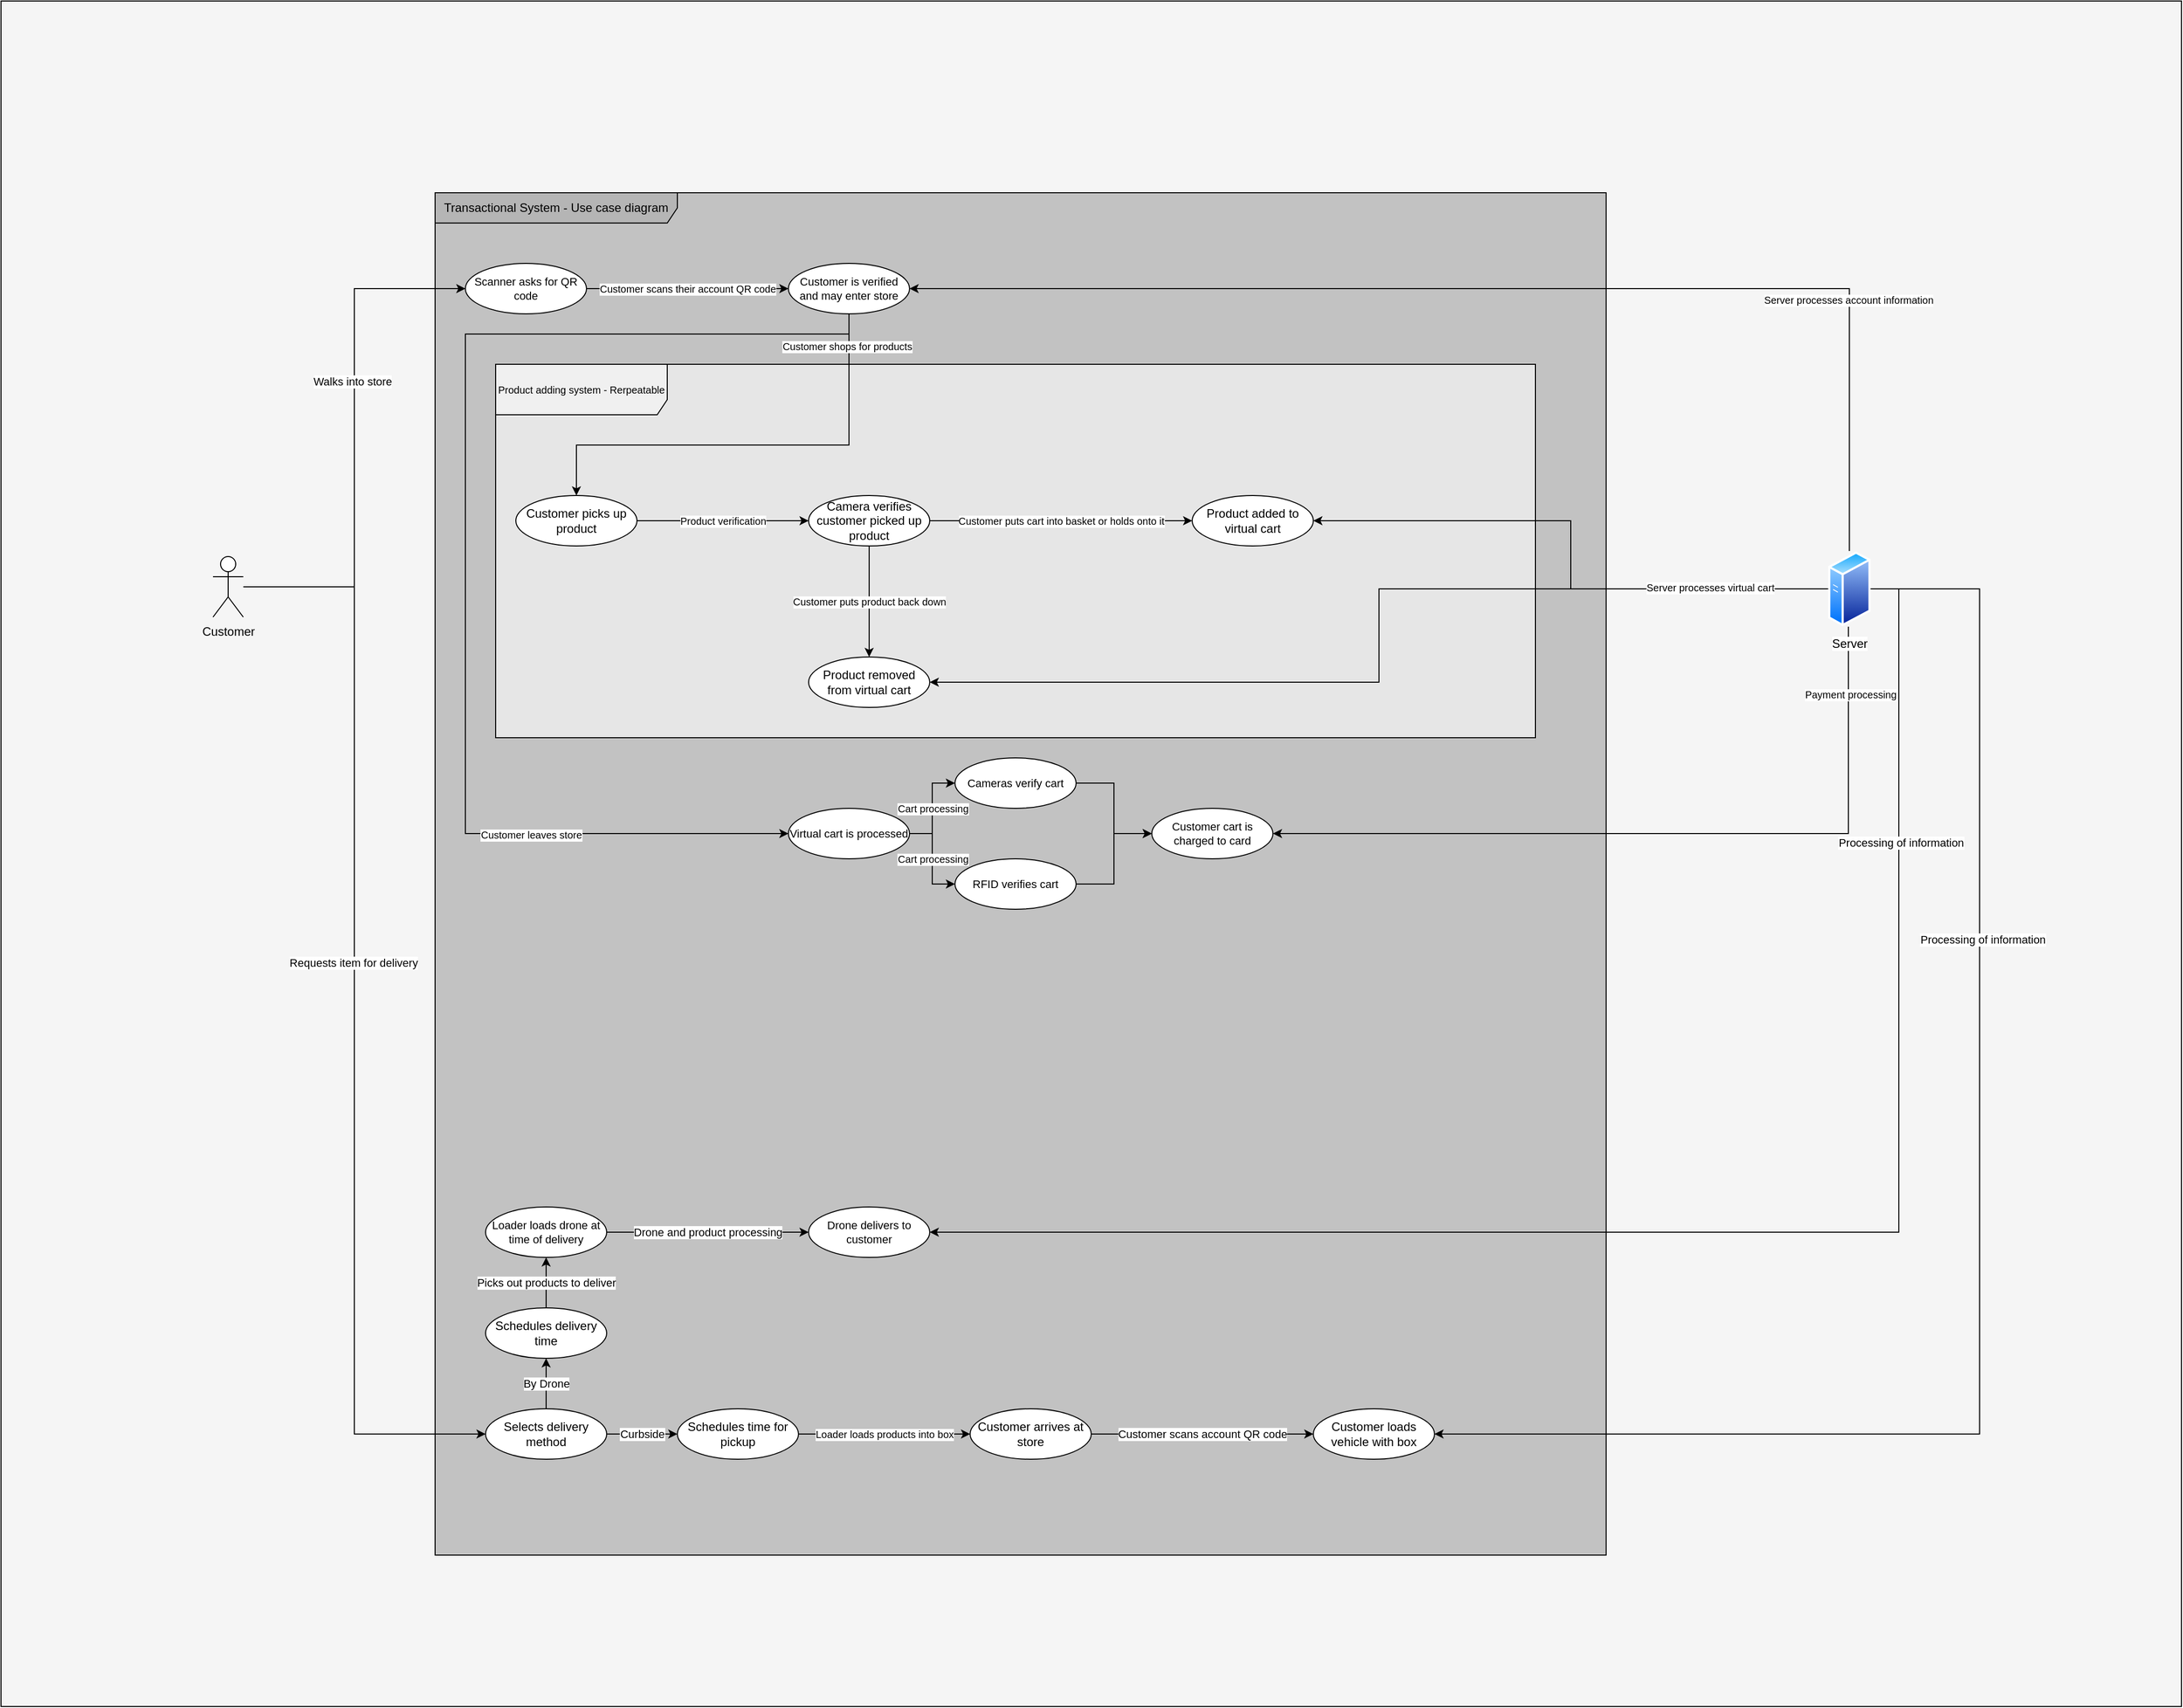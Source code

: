 <mxfile version="20.3.0" type="device"><diagram id="qA6QkWrWJfZU_lJfQVM_" name="Page-1"><mxGraphModel dx="4595" dy="3309" grid="1" gridSize="10" guides="1" tooltips="1" connect="1" arrows="1" fold="1" page="1" pageScale="1" pageWidth="850" pageHeight="1100" math="0" shadow="0"><root><mxCell id="0"/><mxCell id="1" parent="0"/><mxCell id="ZQzsubPOnFU6merqUv8--1" value="" style="rounded=0;whiteSpace=wrap;html=1;fillColor=#F5F5F5;" vertex="1" parent="1"><mxGeometry x="-270" y="-30" width="2160" height="1690" as="geometry"/></mxCell><mxCell id="_WJuivuzskGwJvmLFzSY-73" value="" style="rounded=0;whiteSpace=wrap;html=1;shadow=0;fontSize=11;fillColor=#C2C2C2;fontColor=#333333;strokeColor=#666666;" parent="1" vertex="1"><mxGeometry x="160" y="160" width="1160" height="1350" as="geometry"/></mxCell><mxCell id="_WJuivuzskGwJvmLFzSY-2" value="Transactional System - Use case diagram" style="shape=umlFrame;whiteSpace=wrap;html=1;width=240;height=30;shadow=0;fillColor=#B5B5B5;" parent="1" vertex="1"><mxGeometry x="160" y="160" width="1160" height="1350" as="geometry"/></mxCell><mxCell id="_WJuivuzskGwJvmLFzSY-74" value="" style="rounded=0;whiteSpace=wrap;html=1;shadow=0;fontSize=11;fillColor=#E6E6E6;" parent="1" vertex="1"><mxGeometry x="220" y="330" width="1030" height="370" as="geometry"/></mxCell><mxCell id="_WJuivuzskGwJvmLFzSY-42" value="Product adding system - Rerpeatable" style="shape=umlFrame;whiteSpace=wrap;html=1;fontSize=10;width=170;height=50;fillColor=#F0F0F0;" parent="1" vertex="1"><mxGeometry x="220" y="330" width="1030" height="370" as="geometry"/></mxCell><mxCell id="_WJuivuzskGwJvmLFzSY-7" style="edgeStyle=orthogonalEdgeStyle;rounded=0;orthogonalLoop=1;jettySize=auto;html=1;entryX=0;entryY=0.5;entryDx=0;entryDy=0;" parent="1" source="_WJuivuzskGwJvmLFzSY-1" target="_WJuivuzskGwJvmLFzSY-6" edge="1"><mxGeometry relative="1" as="geometry"/></mxCell><mxCell id="_WJuivuzskGwJvmLFzSY-8" value="Walks into store" style="edgeLabel;html=1;align=center;verticalAlign=middle;resizable=0;points=[];" parent="_WJuivuzskGwJvmLFzSY-7" vertex="1" connectable="0"><mxGeometry x="0.216" y="2" relative="1" as="geometry"><mxPoint as="offset"/></mxGeometry></mxCell><mxCell id="_WJuivuzskGwJvmLFzSY-23" style="edgeStyle=orthogonalEdgeStyle;rounded=0;orthogonalLoop=1;jettySize=auto;html=1;entryX=0;entryY=0.5;entryDx=0;entryDy=0;" parent="1" source="_WJuivuzskGwJvmLFzSY-1" target="_WJuivuzskGwJvmLFzSY-9" edge="1"><mxGeometry relative="1" as="geometry"><Array as="points"><mxPoint x="80" y="551"/><mxPoint x="80" y="1390"/></Array></mxGeometry></mxCell><mxCell id="_WJuivuzskGwJvmLFzSY-24" value="Requests item for delivery" style="edgeLabel;html=1;align=center;verticalAlign=middle;resizable=0;points=[];" parent="_WJuivuzskGwJvmLFzSY-23" vertex="1" connectable="0"><mxGeometry x="-0.107" y="-1" relative="1" as="geometry"><mxPoint as="offset"/></mxGeometry></mxCell><mxCell id="_WJuivuzskGwJvmLFzSY-1" value="Customer" style="shape=umlActor;verticalLabelPosition=bottom;verticalAlign=top;html=1;" parent="1" vertex="1"><mxGeometry x="-60" y="520.5" width="30" height="60" as="geometry"/></mxCell><mxCell id="_WJuivuzskGwJvmLFzSY-39" value="Customer scans their account QR code" style="edgeStyle=orthogonalEdgeStyle;rounded=0;orthogonalLoop=1;jettySize=auto;html=1;entryX=0;entryY=0.5;entryDx=0;entryDy=0;fontSize=10;" parent="1" source="_WJuivuzskGwJvmLFzSY-6" target="_WJuivuzskGwJvmLFzSY-38" edge="1"><mxGeometry relative="1" as="geometry"/></mxCell><mxCell id="_WJuivuzskGwJvmLFzSY-6" value="Scanner asks for QR code" style="ellipse;whiteSpace=wrap;html=1;fontSize=11;" parent="1" vertex="1"><mxGeometry x="190" y="230" width="120" height="50" as="geometry"/></mxCell><mxCell id="_WJuivuzskGwJvmLFzSY-14" value="By Drone" style="edgeStyle=orthogonalEdgeStyle;rounded=0;orthogonalLoop=1;jettySize=auto;html=1;" parent="1" source="_WJuivuzskGwJvmLFzSY-9" target="_WJuivuzskGwJvmLFzSY-12" edge="1"><mxGeometry relative="1" as="geometry"/></mxCell><mxCell id="_WJuivuzskGwJvmLFzSY-15" value="Curbside" style="edgeStyle=orthogonalEdgeStyle;rounded=0;orthogonalLoop=1;jettySize=auto;html=1;" parent="1" source="_WJuivuzskGwJvmLFzSY-9" target="_WJuivuzskGwJvmLFzSY-13" edge="1"><mxGeometry relative="1" as="geometry"/></mxCell><mxCell id="_WJuivuzskGwJvmLFzSY-9" value="Selects delivery method" style="ellipse;whiteSpace=wrap;html=1;" parent="1" vertex="1"><mxGeometry x="210" y="1365" width="120" height="50" as="geometry"/></mxCell><mxCell id="_WJuivuzskGwJvmLFzSY-17" value="Picks out products to deliver" style="edgeStyle=orthogonalEdgeStyle;rounded=0;orthogonalLoop=1;jettySize=auto;html=1;" parent="1" source="_WJuivuzskGwJvmLFzSY-12" target="_WJuivuzskGwJvmLFzSY-16" edge="1"><mxGeometry relative="1" as="geometry"/></mxCell><mxCell id="_WJuivuzskGwJvmLFzSY-12" value="Schedules delivery time" style="ellipse;whiteSpace=wrap;html=1;" parent="1" vertex="1"><mxGeometry x="210" y="1265" width="120" height="50" as="geometry"/></mxCell><mxCell id="_WJuivuzskGwJvmLFzSY-27" value="Loader loads products into box" style="edgeStyle=orthogonalEdgeStyle;rounded=0;orthogonalLoop=1;jettySize=auto;html=1;entryX=0;entryY=0.5;entryDx=0;entryDy=0;fontSize=10;" parent="1" source="_WJuivuzskGwJvmLFzSY-13" target="_WJuivuzskGwJvmLFzSY-20" edge="1"><mxGeometry relative="1" as="geometry"/></mxCell><mxCell id="_WJuivuzskGwJvmLFzSY-13" value="Schedules time for pickup" style="ellipse;whiteSpace=wrap;html=1;" parent="1" vertex="1"><mxGeometry x="400" y="1365" width="120" height="50" as="geometry"/></mxCell><mxCell id="_WJuivuzskGwJvmLFzSY-65" value="Drone and product processing" style="edgeStyle=orthogonalEdgeStyle;rounded=0;orthogonalLoop=1;jettySize=auto;html=1;fontSize=11;" parent="1" source="_WJuivuzskGwJvmLFzSY-16" target="_WJuivuzskGwJvmLFzSY-64" edge="1"><mxGeometry relative="1" as="geometry"/></mxCell><mxCell id="_WJuivuzskGwJvmLFzSY-16" value="Loader loads drone at time of delivery" style="ellipse;whiteSpace=wrap;html=1;fontSize=11;" parent="1" vertex="1"><mxGeometry x="210" y="1165" width="120" height="50" as="geometry"/></mxCell><mxCell id="_WJuivuzskGwJvmLFzSY-40" style="edgeStyle=orthogonalEdgeStyle;rounded=0;orthogonalLoop=1;jettySize=auto;html=1;entryX=1;entryY=0.5;entryDx=0;entryDy=0;fontSize=10;" parent="1" source="_WJuivuzskGwJvmLFzSY-19" target="_WJuivuzskGwJvmLFzSY-38" edge="1"><mxGeometry relative="1" as="geometry"><Array as="points"><mxPoint x="1561" y="255"/></Array></mxGeometry></mxCell><mxCell id="_WJuivuzskGwJvmLFzSY-41" value="Server processes account information" style="edgeLabel;html=1;align=center;verticalAlign=middle;resizable=0;points=[];fontSize=10;" parent="_WJuivuzskGwJvmLFzSY-40" vertex="1" connectable="0"><mxGeometry x="-0.582" y="1" relative="1" as="geometry"><mxPoint as="offset"/></mxGeometry></mxCell><mxCell id="_WJuivuzskGwJvmLFzSY-48" style="edgeStyle=orthogonalEdgeStyle;rounded=0;orthogonalLoop=1;jettySize=auto;html=1;entryX=1;entryY=0.5;entryDx=0;entryDy=0;fontSize=10;" parent="1" source="_WJuivuzskGwJvmLFzSY-19" target="_WJuivuzskGwJvmLFzSY-34" edge="1"><mxGeometry relative="1" as="geometry"/></mxCell><mxCell id="_WJuivuzskGwJvmLFzSY-49" style="edgeStyle=orthogonalEdgeStyle;rounded=0;orthogonalLoop=1;jettySize=auto;html=1;entryX=1;entryY=0.5;entryDx=0;entryDy=0;fontSize=10;" parent="1" source="_WJuivuzskGwJvmLFzSY-19" target="_WJuivuzskGwJvmLFzSY-36" edge="1"><mxGeometry relative="1" as="geometry"/></mxCell><mxCell id="_WJuivuzskGwJvmLFzSY-50" value="Server processes virtual cart" style="edgeLabel;html=1;align=center;verticalAlign=middle;resizable=0;points=[];fontSize=10;" parent="_WJuivuzskGwJvmLFzSY-49" vertex="1" connectable="0"><mxGeometry x="-0.761" y="-2" relative="1" as="geometry"><mxPoint as="offset"/></mxGeometry></mxCell><mxCell id="_WJuivuzskGwJvmLFzSY-62" style="edgeStyle=orthogonalEdgeStyle;rounded=0;orthogonalLoop=1;jettySize=auto;html=1;entryX=1;entryY=0.5;entryDx=0;entryDy=0;fontSize=10;" parent="1" source="_WJuivuzskGwJvmLFzSY-19" target="_WJuivuzskGwJvmLFzSY-59" edge="1"><mxGeometry relative="1" as="geometry"><Array as="points"><mxPoint x="1560" y="795"/></Array></mxGeometry></mxCell><mxCell id="_WJuivuzskGwJvmLFzSY-63" value="Payment processing" style="edgeLabel;html=1;align=center;verticalAlign=middle;resizable=0;points=[];fontSize=10;" parent="_WJuivuzskGwJvmLFzSY-62" vertex="1" connectable="0"><mxGeometry x="-0.829" y="2" relative="1" as="geometry"><mxPoint as="offset"/></mxGeometry></mxCell><mxCell id="_WJuivuzskGwJvmLFzSY-66" style="edgeStyle=orthogonalEdgeStyle;rounded=0;orthogonalLoop=1;jettySize=auto;html=1;entryX=1;entryY=0.5;entryDx=0;entryDy=0;fontSize=11;" parent="1" source="_WJuivuzskGwJvmLFzSY-19" target="_WJuivuzskGwJvmLFzSY-64" edge="1"><mxGeometry relative="1" as="geometry"><Array as="points"><mxPoint x="1610" y="553"/><mxPoint x="1610" y="1190"/></Array></mxGeometry></mxCell><mxCell id="_WJuivuzskGwJvmLFzSY-67" value="Processing of information" style="edgeLabel;html=1;align=center;verticalAlign=middle;resizable=0;points=[];fontSize=11;" parent="_WJuivuzskGwJvmLFzSY-66" vertex="1" connectable="0"><mxGeometry x="-0.657" y="2" relative="1" as="geometry"><mxPoint as="offset"/></mxGeometry></mxCell><mxCell id="_WJuivuzskGwJvmLFzSY-71" style="edgeStyle=orthogonalEdgeStyle;rounded=0;orthogonalLoop=1;jettySize=auto;html=1;entryX=1;entryY=0.5;entryDx=0;entryDy=0;fontSize=11;" parent="1" source="_WJuivuzskGwJvmLFzSY-19" target="_WJuivuzskGwJvmLFzSY-68" edge="1"><mxGeometry relative="1" as="geometry"><Array as="points"><mxPoint x="1690" y="553"/><mxPoint x="1690" y="1390"/></Array></mxGeometry></mxCell><mxCell id="_WJuivuzskGwJvmLFzSY-72" value="Processing of information" style="edgeLabel;html=1;align=center;verticalAlign=middle;resizable=0;points=[];fontSize=11;" parent="_WJuivuzskGwJvmLFzSY-71" vertex="1" connectable="0"><mxGeometry x="-0.388" y="3" relative="1" as="geometry"><mxPoint y="1" as="offset"/></mxGeometry></mxCell><mxCell id="_WJuivuzskGwJvmLFzSY-19" value="Server" style="aspect=fixed;perimeter=ellipsePerimeter;html=1;align=center;shadow=0;dashed=0;spacingTop=3;image;image=img/lib/active_directory/generic_server.svg;" parent="1" vertex="1"><mxGeometry x="1540" y="515" width="42" height="75" as="geometry"/></mxCell><mxCell id="_WJuivuzskGwJvmLFzSY-69" value="Customer scans account QR code" style="edgeStyle=orthogonalEdgeStyle;rounded=0;orthogonalLoop=1;jettySize=auto;html=1;entryX=0;entryY=0.5;entryDx=0;entryDy=0;fontSize=11;" parent="1" source="_WJuivuzskGwJvmLFzSY-20" target="_WJuivuzskGwJvmLFzSY-68" edge="1"><mxGeometry relative="1" as="geometry"/></mxCell><mxCell id="_WJuivuzskGwJvmLFzSY-20" value="Customer arrives at store" style="ellipse;whiteSpace=wrap;html=1;" parent="1" vertex="1"><mxGeometry x="690" y="1365" width="120" height="50" as="geometry"/></mxCell><mxCell id="_WJuivuzskGwJvmLFzSY-30" value="Product verification" style="edgeStyle=orthogonalEdgeStyle;rounded=0;orthogonalLoop=1;jettySize=auto;html=1;exitX=1;exitY=0.5;exitDx=0;exitDy=0;entryX=0;entryY=0.5;entryDx=0;entryDy=0;fontSize=10;" parent="1" source="_WJuivuzskGwJvmLFzSY-25" target="_WJuivuzskGwJvmLFzSY-29" edge="1"><mxGeometry relative="1" as="geometry"/></mxCell><mxCell id="_WJuivuzskGwJvmLFzSY-25" value="Customer picks up product" style="ellipse;whiteSpace=wrap;html=1;" parent="1" vertex="1"><mxGeometry x="240" y="460" width="120" height="50" as="geometry"/></mxCell><mxCell id="_WJuivuzskGwJvmLFzSY-35" value="Customer puts cart into basket or holds onto it" style="edgeStyle=orthogonalEdgeStyle;rounded=0;orthogonalLoop=1;jettySize=auto;html=1;exitX=1;exitY=0.5;exitDx=0;exitDy=0;fontSize=10;" parent="1" source="_WJuivuzskGwJvmLFzSY-29" target="_WJuivuzskGwJvmLFzSY-34" edge="1"><mxGeometry relative="1" as="geometry"/></mxCell><mxCell id="_WJuivuzskGwJvmLFzSY-37" value="Customer puts product back down" style="edgeStyle=orthogonalEdgeStyle;rounded=0;orthogonalLoop=1;jettySize=auto;html=1;fontSize=10;" parent="1" source="_WJuivuzskGwJvmLFzSY-29" target="_WJuivuzskGwJvmLFzSY-36" edge="1"><mxGeometry relative="1" as="geometry"/></mxCell><mxCell id="_WJuivuzskGwJvmLFzSY-29" value="Camera verifies customer picked up product" style="ellipse;whiteSpace=wrap;html=1;" parent="1" vertex="1"><mxGeometry x="530" y="460" width="120" height="50" as="geometry"/></mxCell><mxCell id="_WJuivuzskGwJvmLFzSY-34" value="Product added to virtual cart" style="ellipse;whiteSpace=wrap;html=1;" parent="1" vertex="1"><mxGeometry x="910" y="460" width="120" height="50" as="geometry"/></mxCell><mxCell id="_WJuivuzskGwJvmLFzSY-36" value="Product removed from virtual cart" style="ellipse;whiteSpace=wrap;html=1;" parent="1" vertex="1"><mxGeometry x="530" y="620" width="120" height="50" as="geometry"/></mxCell><mxCell id="_WJuivuzskGwJvmLFzSY-43" style="edgeStyle=orthogonalEdgeStyle;rounded=0;orthogonalLoop=1;jettySize=auto;html=1;entryX=0.5;entryY=0;entryDx=0;entryDy=0;fontSize=10;" parent="1" source="_WJuivuzskGwJvmLFzSY-38" target="_WJuivuzskGwJvmLFzSY-25" edge="1"><mxGeometry relative="1" as="geometry"><Array as="points"><mxPoint x="570" y="410"/><mxPoint x="300" y="410"/></Array></mxGeometry></mxCell><mxCell id="_WJuivuzskGwJvmLFzSY-44" value="Customer shops for products" style="edgeLabel;html=1;align=center;verticalAlign=middle;resizable=0;points=[];fontSize=10;" parent="_WJuivuzskGwJvmLFzSY-43" vertex="1" connectable="0"><mxGeometry x="-0.858" y="-2" relative="1" as="geometry"><mxPoint as="offset"/></mxGeometry></mxCell><mxCell id="_WJuivuzskGwJvmLFzSY-53" style="edgeStyle=orthogonalEdgeStyle;rounded=0;orthogonalLoop=1;jettySize=auto;html=1;entryX=0;entryY=0.5;entryDx=0;entryDy=0;fontSize=10;" parent="1" source="_WJuivuzskGwJvmLFzSY-38" target="_WJuivuzskGwJvmLFzSY-52" edge="1"><mxGeometry relative="1" as="geometry"><Array as="points"><mxPoint x="570" y="300"/><mxPoint x="190" y="300"/><mxPoint x="190" y="795"/></Array></mxGeometry></mxCell><mxCell id="_WJuivuzskGwJvmLFzSY-54" value="Customer leaves store" style="edgeLabel;html=1;align=center;verticalAlign=middle;resizable=0;points=[];fontSize=10;" parent="_WJuivuzskGwJvmLFzSY-53" vertex="1" connectable="0"><mxGeometry x="0.58" y="-1" relative="1" as="geometry"><mxPoint as="offset"/></mxGeometry></mxCell><mxCell id="_WJuivuzskGwJvmLFzSY-38" value="Customer is verified and may enter store" style="ellipse;whiteSpace=wrap;html=1;fontSize=11;" parent="1" vertex="1"><mxGeometry x="510" y="230" width="120" height="50" as="geometry"/></mxCell><mxCell id="_WJuivuzskGwJvmLFzSY-57" value="Cart processing" style="edgeStyle=orthogonalEdgeStyle;rounded=0;orthogonalLoop=1;jettySize=auto;html=1;exitX=1;exitY=0.5;exitDx=0;exitDy=0;fontSize=10;" parent="1" source="_WJuivuzskGwJvmLFzSY-52" target="_WJuivuzskGwJvmLFzSY-55" edge="1"><mxGeometry relative="1" as="geometry"/></mxCell><mxCell id="_WJuivuzskGwJvmLFzSY-58" value="Cart processing" style="edgeStyle=orthogonalEdgeStyle;rounded=0;orthogonalLoop=1;jettySize=auto;html=1;exitX=1;exitY=0.5;exitDx=0;exitDy=0;fontSize=10;" parent="1" source="_WJuivuzskGwJvmLFzSY-52" target="_WJuivuzskGwJvmLFzSY-56" edge="1"><mxGeometry relative="1" as="geometry"/></mxCell><mxCell id="_WJuivuzskGwJvmLFzSY-52" value="Virtual cart is processed" style="ellipse;whiteSpace=wrap;html=1;fontSize=11;" parent="1" vertex="1"><mxGeometry x="510" y="770" width="120" height="50" as="geometry"/></mxCell><mxCell id="_WJuivuzskGwJvmLFzSY-61" style="edgeStyle=orthogonalEdgeStyle;rounded=0;orthogonalLoop=1;jettySize=auto;html=1;entryX=0;entryY=0.5;entryDx=0;entryDy=0;fontSize=10;" parent="1" source="_WJuivuzskGwJvmLFzSY-55" target="_WJuivuzskGwJvmLFzSY-59" edge="1"><mxGeometry relative="1" as="geometry"/></mxCell><mxCell id="_WJuivuzskGwJvmLFzSY-55" value="Cameras verify cart" style="ellipse;whiteSpace=wrap;html=1;fontSize=11;" parent="1" vertex="1"><mxGeometry x="675" y="720" width="120" height="50" as="geometry"/></mxCell><mxCell id="_WJuivuzskGwJvmLFzSY-60" style="edgeStyle=orthogonalEdgeStyle;rounded=0;orthogonalLoop=1;jettySize=auto;html=1;exitX=1;exitY=0.5;exitDx=0;exitDy=0;entryX=0;entryY=0.5;entryDx=0;entryDy=0;fontSize=10;" parent="1" source="_WJuivuzskGwJvmLFzSY-56" target="_WJuivuzskGwJvmLFzSY-59" edge="1"><mxGeometry relative="1" as="geometry"/></mxCell><mxCell id="_WJuivuzskGwJvmLFzSY-56" value="RFID verifies cart" style="ellipse;whiteSpace=wrap;html=1;fontSize=11;" parent="1" vertex="1"><mxGeometry x="675" y="820" width="120" height="50" as="geometry"/></mxCell><mxCell id="_WJuivuzskGwJvmLFzSY-59" value="Customer cart is charged to card" style="ellipse;whiteSpace=wrap;html=1;fontSize=11;" parent="1" vertex="1"><mxGeometry x="870" y="770" width="120" height="50" as="geometry"/></mxCell><mxCell id="_WJuivuzskGwJvmLFzSY-64" value="Drone delivers to customer" style="ellipse;whiteSpace=wrap;html=1;fontSize=11;" parent="1" vertex="1"><mxGeometry x="530" y="1165" width="120" height="50" as="geometry"/></mxCell><mxCell id="_WJuivuzskGwJvmLFzSY-68" value="Customer loads vehicle with box" style="ellipse;whiteSpace=wrap;html=1;" parent="1" vertex="1"><mxGeometry x="1030" y="1365" width="120" height="50" as="geometry"/></mxCell></root></mxGraphModel></diagram></mxfile>